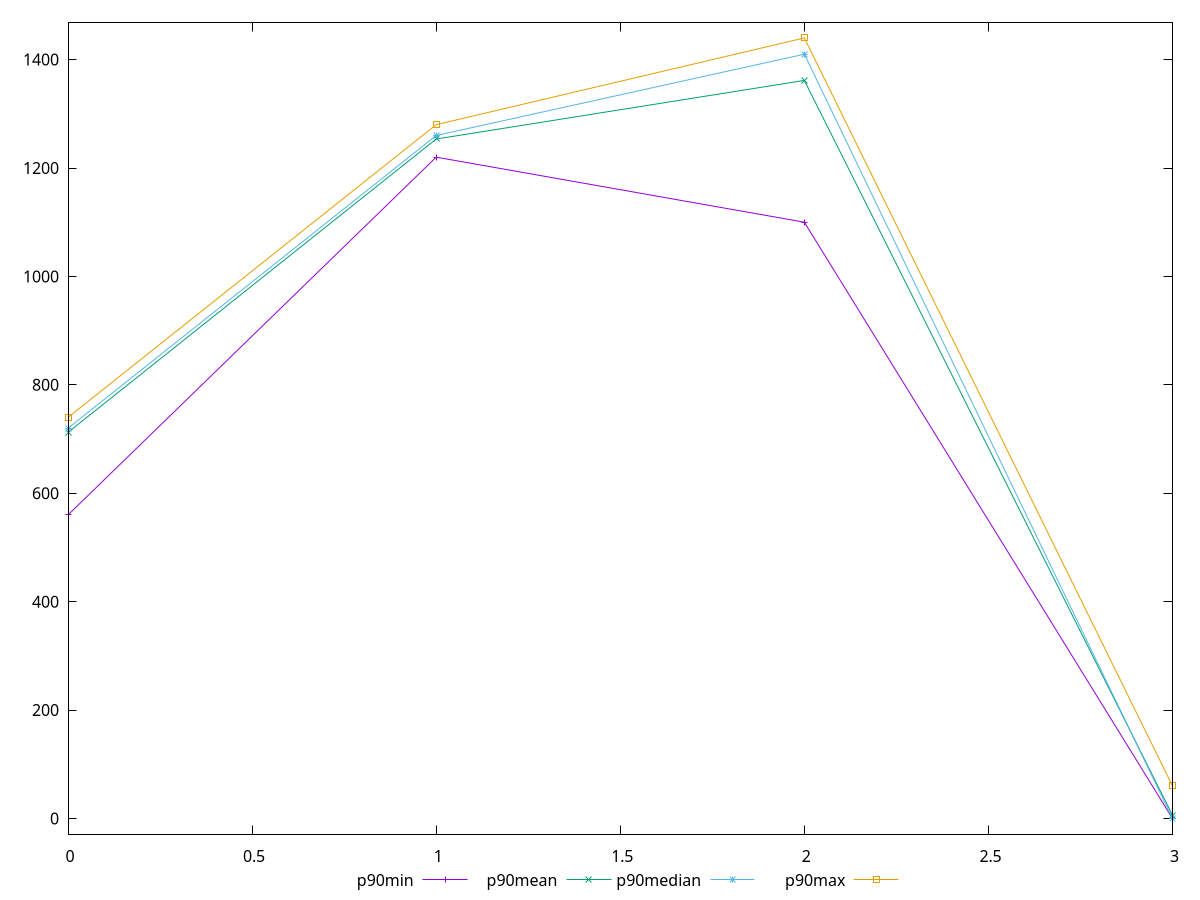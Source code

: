 reset

$p90Min <<EOF
0 560
1 1220
2 1100
3 0
EOF

$p90Mean <<EOF
0 712.3404255319149
1 1253.5106382978724
2 1361.595744680851
3 6.0638297872340425
EOF

$p90Median <<EOF
0 720
1 1260
2 1410
3 0
EOF

$p90Max <<EOF
0 740
1 1280
2 1440
3 60
EOF

set key outside below
set xrange [0:3]
set yrange [-28.8:1468.8]
set trange [-28.8:1468.8]
set terminal svg size 640, 560 enhanced background rgb 'white'
set output "reports/report_00031_2021-02-24T23-18-18.084Z/uses-http2/progression/value.svg"

plot $p90Min title "p90min" with linespoints, \
     $p90Mean title "p90mean" with linespoints, \
     $p90Median title "p90median" with linespoints, \
     $p90Max title "p90max" with linespoints

reset
